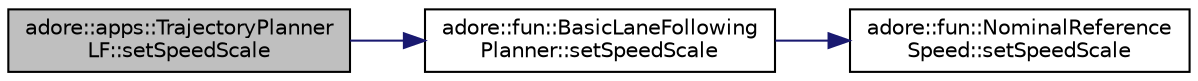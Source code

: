 digraph "adore::apps::TrajectoryPlannerLF::setSpeedScale"
{
 // LATEX_PDF_SIZE
  edge [fontname="Helvetica",fontsize="10",labelfontname="Helvetica",labelfontsize="10"];
  node [fontname="Helvetica",fontsize="10",shape=record];
  rankdir="LR";
  Node1 [label="adore::apps::TrajectoryPlanner\lLF::setSpeedScale",height=0.2,width=0.4,color="black", fillcolor="grey75", style="filled", fontcolor="black",tooltip=" "];
  Node1 -> Node2 [color="midnightblue",fontsize="10",style="solid",fontname="Helvetica"];
  Node2 [label="adore::fun::BasicLaneFollowing\lPlanner::setSpeedScale",height=0.2,width=0.4,color="black", fillcolor="white", style="filled",URL="$classadore_1_1fun_1_1BasicLaneFollowingPlanner.html#ab8ffbde3f8125ecd840ed3065454a4e9",tooltip=" "];
  Node2 -> Node3 [color="midnightblue",fontsize="10",style="solid",fontname="Helvetica"];
  Node3 [label="adore::fun::NominalReference\lSpeed::setSpeedScale",height=0.2,width=0.4,color="black", fillcolor="white", style="filled",URL="$classadore_1_1fun_1_1NominalReferenceSpeed.html#adf8062d19a74f155338c0cd83fccb77b",tooltip=" "];
}
